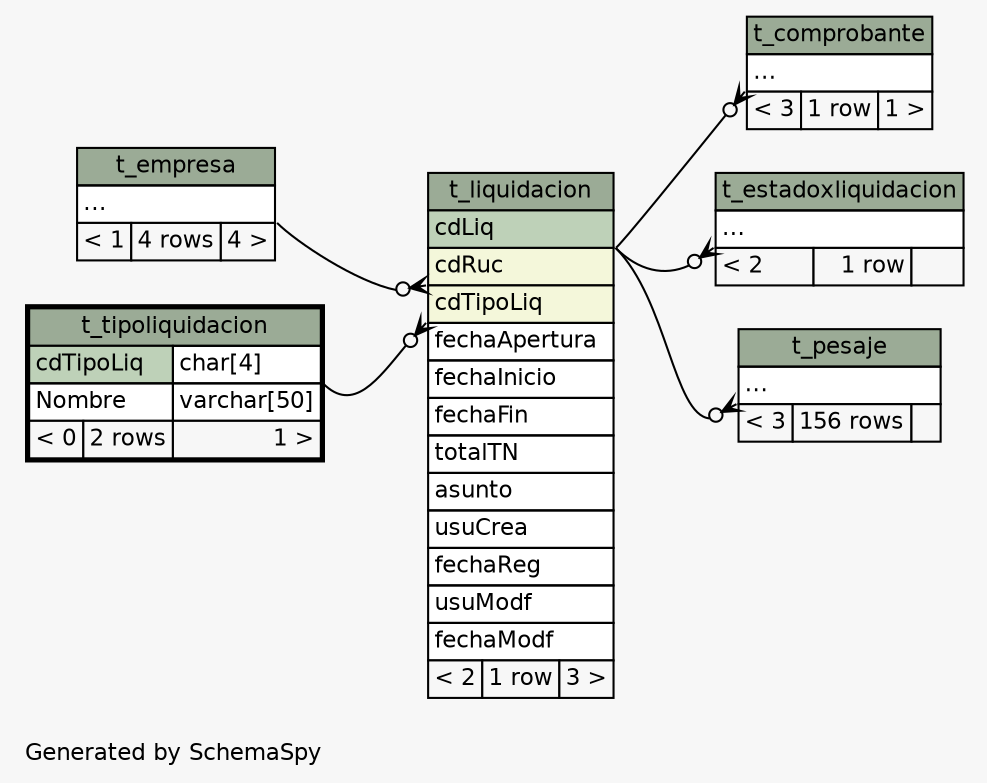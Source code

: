// dot null on Windows 7 6.1
// SchemaSpy rev 590
digraph "twoDegreesRelationshipsDiagram" {
  graph [
    rankdir="RL"
    bgcolor="#f7f7f7"
    label="\nGenerated by SchemaSpy"
    labeljust="l"
    nodesep="0.18"
    ranksep="0.46"
    fontname="Helvetica"
    fontsize="11"
  ];
  node [
    fontname="Helvetica"
    fontsize="11"
    shape="plaintext"
  ];
  edge [
    arrowsize="0.8"
  ];
  "t_comprobante":"elipses":sw -> "t_liquidacion":"cdLiq":se [arrowhead=none dir=back arrowtail=crowodot];
  "t_estadoxliquidacion":"elipses":sw -> "t_liquidacion":"cdLiq":se [arrowhead=none dir=back arrowtail=crowodot];
  "t_liquidacion":"cdRuc":sw -> "t_empresa":"elipses":se [arrowhead=none dir=back arrowtail=crowodot];
  "t_liquidacion":"cdTipoLiq":sw -> "t_tipoliquidacion":"cdTipoLiq.type":se [arrowhead=none dir=back arrowtail=crowodot];
  "t_pesaje":"elipses":sw -> "t_liquidacion":"cdLiq":se [arrowhead=none dir=back arrowtail=crowodot];
  "t_comprobante" [
    label=<
    <TABLE BORDER="0" CELLBORDER="1" CELLSPACING="0" BGCOLOR="#ffffff">
      <TR><TD COLSPAN="3" BGCOLOR="#9bab96" ALIGN="CENTER">t_comprobante</TD></TR>
      <TR><TD PORT="elipses" COLSPAN="3" ALIGN="LEFT">...</TD></TR>
      <TR><TD ALIGN="LEFT" BGCOLOR="#f7f7f7">&lt; 3</TD><TD ALIGN="RIGHT" BGCOLOR="#f7f7f7">1 row</TD><TD ALIGN="RIGHT" BGCOLOR="#f7f7f7">1 &gt;</TD></TR>
    </TABLE>>
    URL="t_comprobante.html"
    tooltip="t_comprobante"
  ];
  "t_empresa" [
    label=<
    <TABLE BORDER="0" CELLBORDER="1" CELLSPACING="0" BGCOLOR="#ffffff">
      <TR><TD COLSPAN="3" BGCOLOR="#9bab96" ALIGN="CENTER">t_empresa</TD></TR>
      <TR><TD PORT="elipses" COLSPAN="3" ALIGN="LEFT">...</TD></TR>
      <TR><TD ALIGN="LEFT" BGCOLOR="#f7f7f7">&lt; 1</TD><TD ALIGN="RIGHT" BGCOLOR="#f7f7f7">4 rows</TD><TD ALIGN="RIGHT" BGCOLOR="#f7f7f7">4 &gt;</TD></TR>
    </TABLE>>
    URL="t_empresa.html"
    tooltip="t_empresa"
  ];
  "t_estadoxliquidacion" [
    label=<
    <TABLE BORDER="0" CELLBORDER="1" CELLSPACING="0" BGCOLOR="#ffffff">
      <TR><TD COLSPAN="3" BGCOLOR="#9bab96" ALIGN="CENTER">t_estadoxliquidacion</TD></TR>
      <TR><TD PORT="elipses" COLSPAN="3" ALIGN="LEFT">...</TD></TR>
      <TR><TD ALIGN="LEFT" BGCOLOR="#f7f7f7">&lt; 2</TD><TD ALIGN="RIGHT" BGCOLOR="#f7f7f7">1 row</TD><TD ALIGN="RIGHT" BGCOLOR="#f7f7f7">  </TD></TR>
    </TABLE>>
    URL="t_estadoxliquidacion.html"
    tooltip="t_estadoxliquidacion"
  ];
  "t_liquidacion" [
    label=<
    <TABLE BORDER="0" CELLBORDER="1" CELLSPACING="0" BGCOLOR="#ffffff">
      <TR><TD COLSPAN="3" BGCOLOR="#9bab96" ALIGN="CENTER">t_liquidacion</TD></TR>
      <TR><TD PORT="cdLiq" COLSPAN="3" BGCOLOR="#bed1b8" ALIGN="LEFT">cdLiq</TD></TR>
      <TR><TD PORT="cdRuc" COLSPAN="3" BGCOLOR="#f4f7da" ALIGN="LEFT">cdRuc</TD></TR>
      <TR><TD PORT="cdTipoLiq" COLSPAN="3" BGCOLOR="#f4f7da" ALIGN="LEFT">cdTipoLiq</TD></TR>
      <TR><TD PORT="fechaApertura" COLSPAN="3" ALIGN="LEFT">fechaApertura</TD></TR>
      <TR><TD PORT="fechaInicio" COLSPAN="3" ALIGN="LEFT">fechaInicio</TD></TR>
      <TR><TD PORT="fechaFin" COLSPAN="3" ALIGN="LEFT">fechaFin</TD></TR>
      <TR><TD PORT="totalTN" COLSPAN="3" ALIGN="LEFT">totalTN</TD></TR>
      <TR><TD PORT="asunto" COLSPAN="3" ALIGN="LEFT">asunto</TD></TR>
      <TR><TD PORT="usuCrea" COLSPAN="3" ALIGN="LEFT">usuCrea</TD></TR>
      <TR><TD PORT="fechaReg" COLSPAN="3" ALIGN="LEFT">fechaReg</TD></TR>
      <TR><TD PORT="usuModf" COLSPAN="3" ALIGN="LEFT">usuModf</TD></TR>
      <TR><TD PORT="fechaModf" COLSPAN="3" ALIGN="LEFT">fechaModf</TD></TR>
      <TR><TD ALIGN="LEFT" BGCOLOR="#f7f7f7">&lt; 2</TD><TD ALIGN="RIGHT" BGCOLOR="#f7f7f7">1 row</TD><TD ALIGN="RIGHT" BGCOLOR="#f7f7f7">3 &gt;</TD></TR>
    </TABLE>>
    URL="t_liquidacion.html"
    tooltip="t_liquidacion"
  ];
  "t_pesaje" [
    label=<
    <TABLE BORDER="0" CELLBORDER="1" CELLSPACING="0" BGCOLOR="#ffffff">
      <TR><TD COLSPAN="3" BGCOLOR="#9bab96" ALIGN="CENTER">t_pesaje</TD></TR>
      <TR><TD PORT="elipses" COLSPAN="3" ALIGN="LEFT">...</TD></TR>
      <TR><TD ALIGN="LEFT" BGCOLOR="#f7f7f7">&lt; 3</TD><TD ALIGN="RIGHT" BGCOLOR="#f7f7f7">156 rows</TD><TD ALIGN="RIGHT" BGCOLOR="#f7f7f7">  </TD></TR>
    </TABLE>>
    URL="t_pesaje.html"
    tooltip="t_pesaje"
  ];
  "t_tipoliquidacion" [
    label=<
    <TABLE BORDER="2" CELLBORDER="1" CELLSPACING="0" BGCOLOR="#ffffff">
      <TR><TD COLSPAN="3" BGCOLOR="#9bab96" ALIGN="CENTER">t_tipoliquidacion</TD></TR>
      <TR><TD PORT="cdTipoLiq" COLSPAN="2" BGCOLOR="#bed1b8" ALIGN="LEFT">cdTipoLiq</TD><TD PORT="cdTipoLiq.type" ALIGN="LEFT">char[4]</TD></TR>
      <TR><TD PORT="Nombre" COLSPAN="2" ALIGN="LEFT">Nombre</TD><TD PORT="Nombre.type" ALIGN="LEFT">varchar[50]</TD></TR>
      <TR><TD ALIGN="LEFT" BGCOLOR="#f7f7f7">&lt; 0</TD><TD ALIGN="RIGHT" BGCOLOR="#f7f7f7">2 rows</TD><TD ALIGN="RIGHT" BGCOLOR="#f7f7f7">1 &gt;</TD></TR>
    </TABLE>>
    URL="t_tipoliquidacion.html"
    tooltip="t_tipoliquidacion"
  ];
}
